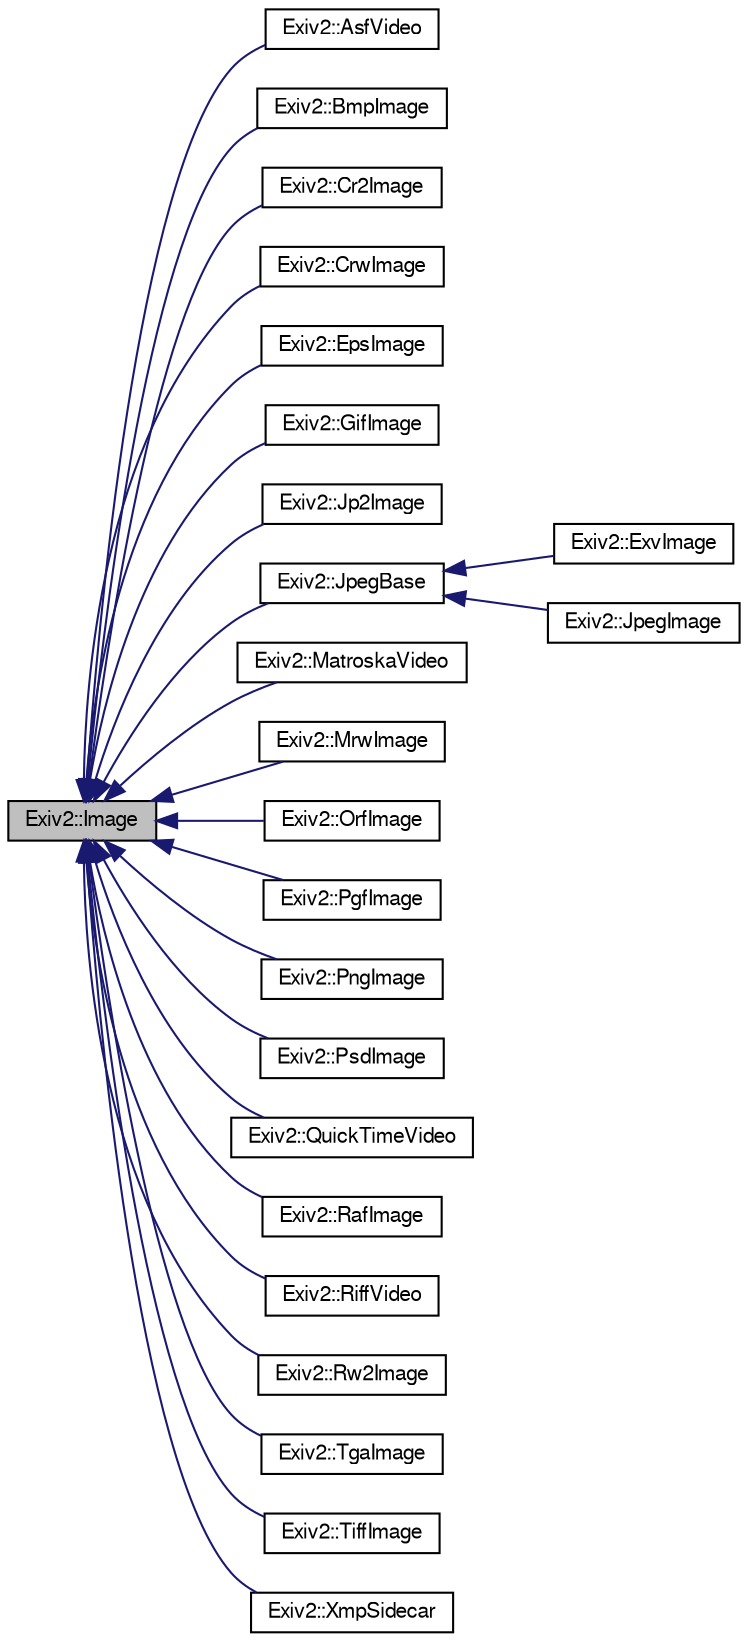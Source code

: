 digraph "Exiv2::Image"
{
  edge [fontname="FreeSans",fontsize="10",labelfontname="FreeSans",labelfontsize="10"];
  node [fontname="FreeSans",fontsize="10",shape=record];
  rankdir="LR";
  Node1 [label="Exiv2::Image",height=0.2,width=0.4,color="black", fillcolor="grey75", style="filled" fontcolor="black"];
  Node1 -> Node2 [dir="back",color="midnightblue",fontsize="10",style="solid",fontname="FreeSans"];
  Node2 [label="Exiv2::AsfVideo",height=0.2,width=0.4,color="black", fillcolor="white", style="filled",URL="$classExiv2_1_1AsfVideo.html",tooltip="Class to access ASF video files. "];
  Node1 -> Node3 [dir="back",color="midnightblue",fontsize="10",style="solid",fontname="FreeSans"];
  Node3 [label="Exiv2::BmpImage",height=0.2,width=0.4,color="black", fillcolor="white", style="filled",URL="$classExiv2_1_1BmpImage.html",tooltip="Class to access Windows bitmaps. This is just a stub - we only read width and height. "];
  Node1 -> Node4 [dir="back",color="midnightblue",fontsize="10",style="solid",fontname="FreeSans"];
  Node4 [label="Exiv2::Cr2Image",height=0.2,width=0.4,color="black", fillcolor="white", style="filled",URL="$classExiv2_1_1Cr2Image.html",tooltip="Class to access raw Canon CR2 images. Exif metadata is supported directly, IPTC is read from the Exif..."];
  Node1 -> Node5 [dir="back",color="midnightblue",fontsize="10",style="solid",fontname="FreeSans"];
  Node5 [label="Exiv2::CrwImage",height=0.2,width=0.4,color="black", fillcolor="white", style="filled",URL="$classExiv2_1_1CrwImage.html",tooltip="Class to access raw Canon CRW images. Only Exif metadata and a comment are supported. CRW format does not contain IPTC metadata. "];
  Node1 -> Node6 [dir="back",color="midnightblue",fontsize="10",style="solid",fontname="FreeSans"];
  Node6 [label="Exiv2::EpsImage",height=0.2,width=0.4,color="black", fillcolor="white", style="filled",URL="$classExiv2_1_1EpsImage.html",tooltip="Class to access EPS images. "];
  Node1 -> Node7 [dir="back",color="midnightblue",fontsize="10",style="solid",fontname="FreeSans"];
  Node7 [label="Exiv2::GifImage",height=0.2,width=0.4,color="black", fillcolor="white", style="filled",URL="$classExiv2_1_1GifImage.html",tooltip="Class to access raw GIF images. Exif/IPTC metadata are supported directly. "];
  Node1 -> Node8 [dir="back",color="midnightblue",fontsize="10",style="solid",fontname="FreeSans"];
  Node8 [label="Exiv2::Jp2Image",height=0.2,width=0.4,color="black", fillcolor="white", style="filled",URL="$classExiv2_1_1Jp2Image.html",tooltip="Class to access JPEG-2000 images. "];
  Node1 -> Node9 [dir="back",color="midnightblue",fontsize="10",style="solid",fontname="FreeSans"];
  Node9 [label="Exiv2::JpegBase",height=0.2,width=0.4,color="black", fillcolor="white", style="filled",URL="$classExiv2_1_1JpegBase.html",tooltip="Abstract helper base class to access JPEG images. "];
  Node9 -> Node10 [dir="back",color="midnightblue",fontsize="10",style="solid",fontname="FreeSans"];
  Node10 [label="Exiv2::ExvImage",height=0.2,width=0.4,color="black", fillcolor="white", style="filled",URL="$classExiv2_1_1ExvImage.html",tooltip="Helper class to access Exiv2 files. "];
  Node9 -> Node11 [dir="back",color="midnightblue",fontsize="10",style="solid",fontname="FreeSans"];
  Node11 [label="Exiv2::JpegImage",height=0.2,width=0.4,color="black", fillcolor="white", style="filled",URL="$classExiv2_1_1JpegImage.html",tooltip="Class to access JPEG images. "];
  Node1 -> Node12 [dir="back",color="midnightblue",fontsize="10",style="solid",fontname="FreeSans"];
  Node12 [label="Exiv2::MatroskaVideo",height=0.2,width=0.4,color="black", fillcolor="white", style="filled",URL="$classExiv2_1_1MatroskaVideo.html",tooltip="Class to access Matroska video files. "];
  Node1 -> Node13 [dir="back",color="midnightblue",fontsize="10",style="solid",fontname="FreeSans"];
  Node13 [label="Exiv2::MrwImage",height=0.2,width=0.4,color="black", fillcolor="white", style="filled",URL="$classExiv2_1_1MrwImage.html",tooltip="Class to access raw Minolta MRW images. Exif metadata is supported directly, IPTC is read from the Ex..."];
  Node1 -> Node14 [dir="back",color="midnightblue",fontsize="10",style="solid",fontname="FreeSans"];
  Node14 [label="Exiv2::OrfImage",height=0.2,width=0.4,color="black", fillcolor="white", style="filled",URL="$classExiv2_1_1OrfImage.html",tooltip="Class to access raw Olympus ORF images. Exif metadata is supported directly, IPTC is read from the Ex..."];
  Node1 -> Node15 [dir="back",color="midnightblue",fontsize="10",style="solid",fontname="FreeSans"];
  Node15 [label="Exiv2::PgfImage",height=0.2,width=0.4,color="black", fillcolor="white", style="filled",URL="$classExiv2_1_1PgfImage.html",tooltip="Class to access PGF images. Exif and IPTC metadata are supported directly. "];
  Node1 -> Node16 [dir="back",color="midnightblue",fontsize="10",style="solid",fontname="FreeSans"];
  Node16 [label="Exiv2::PngImage",height=0.2,width=0.4,color="black", fillcolor="white", style="filled",URL="$classExiv2_1_1PngImage.html",tooltip="Class to access PNG images. Exif and IPTC metadata are supported directly. "];
  Node1 -> Node17 [dir="back",color="midnightblue",fontsize="10",style="solid",fontname="FreeSans"];
  Node17 [label="Exiv2::PsdImage",height=0.2,width=0.4,color="black", fillcolor="white", style="filled",URL="$classExiv2_1_1PsdImage.html",tooltip="Class to access raw Photoshop images. "];
  Node1 -> Node18 [dir="back",color="midnightblue",fontsize="10",style="solid",fontname="FreeSans"];
  Node18 [label="Exiv2::QuickTimeVideo",height=0.2,width=0.4,color="black", fillcolor="white", style="filled",URL="$classExiv2_1_1QuickTimeVideo.html",tooltip="Class to access QuickTime video files. "];
  Node1 -> Node19 [dir="back",color="midnightblue",fontsize="10",style="solid",fontname="FreeSans"];
  Node19 [label="Exiv2::RafImage",height=0.2,width=0.4,color="black", fillcolor="white", style="filled",URL="$classExiv2_1_1RafImage.html",tooltip="Class to access raw Fujifilm RAF images. Exif metadata is supported directly, IPTC is read from the E..."];
  Node1 -> Node20 [dir="back",color="midnightblue",fontsize="10",style="solid",fontname="FreeSans"];
  Node20 [label="Exiv2::RiffVideo",height=0.2,width=0.4,color="black", fillcolor="white", style="filled",URL="$classExiv2_1_1RiffVideo.html",tooltip="Class to access RIFF video files. "];
  Node1 -> Node21 [dir="back",color="midnightblue",fontsize="10",style="solid",fontname="FreeSans"];
  Node21 [label="Exiv2::Rw2Image",height=0.2,width=0.4,color="black", fillcolor="white", style="filled",URL="$classExiv2_1_1Rw2Image.html",tooltip="Class to access raw Panasonic RW2 images. Exif metadata is supported directly, IPTC and XMP are read ..."];
  Node1 -> Node22 [dir="back",color="midnightblue",fontsize="10",style="solid",fontname="FreeSans"];
  Node22 [label="Exiv2::TgaImage",height=0.2,width=0.4,color="black", fillcolor="white", style="filled",URL="$classExiv2_1_1TgaImage.html",tooltip="Class to access raw TARGA images. This is just a stub - we only read width and height. "];
  Node1 -> Node23 [dir="back",color="midnightblue",fontsize="10",style="solid",fontname="FreeSans"];
  Node23 [label="Exiv2::TiffImage",height=0.2,width=0.4,color="black", fillcolor="white", style="filled",URL="$classExiv2_1_1TiffImage.html",tooltip="Class to access TIFF images. Exif metadata is supported directly, IPTC is read from the Exif data..."];
  Node1 -> Node24 [dir="back",color="midnightblue",fontsize="10",style="solid",fontname="FreeSans"];
  Node24 [label="Exiv2::XmpSidecar",height=0.2,width=0.4,color="black", fillcolor="white", style="filled",URL="$classExiv2_1_1XmpSidecar.html",tooltip="Class to access XMP sidecar files. They contain only XMP metadata. "];
}
